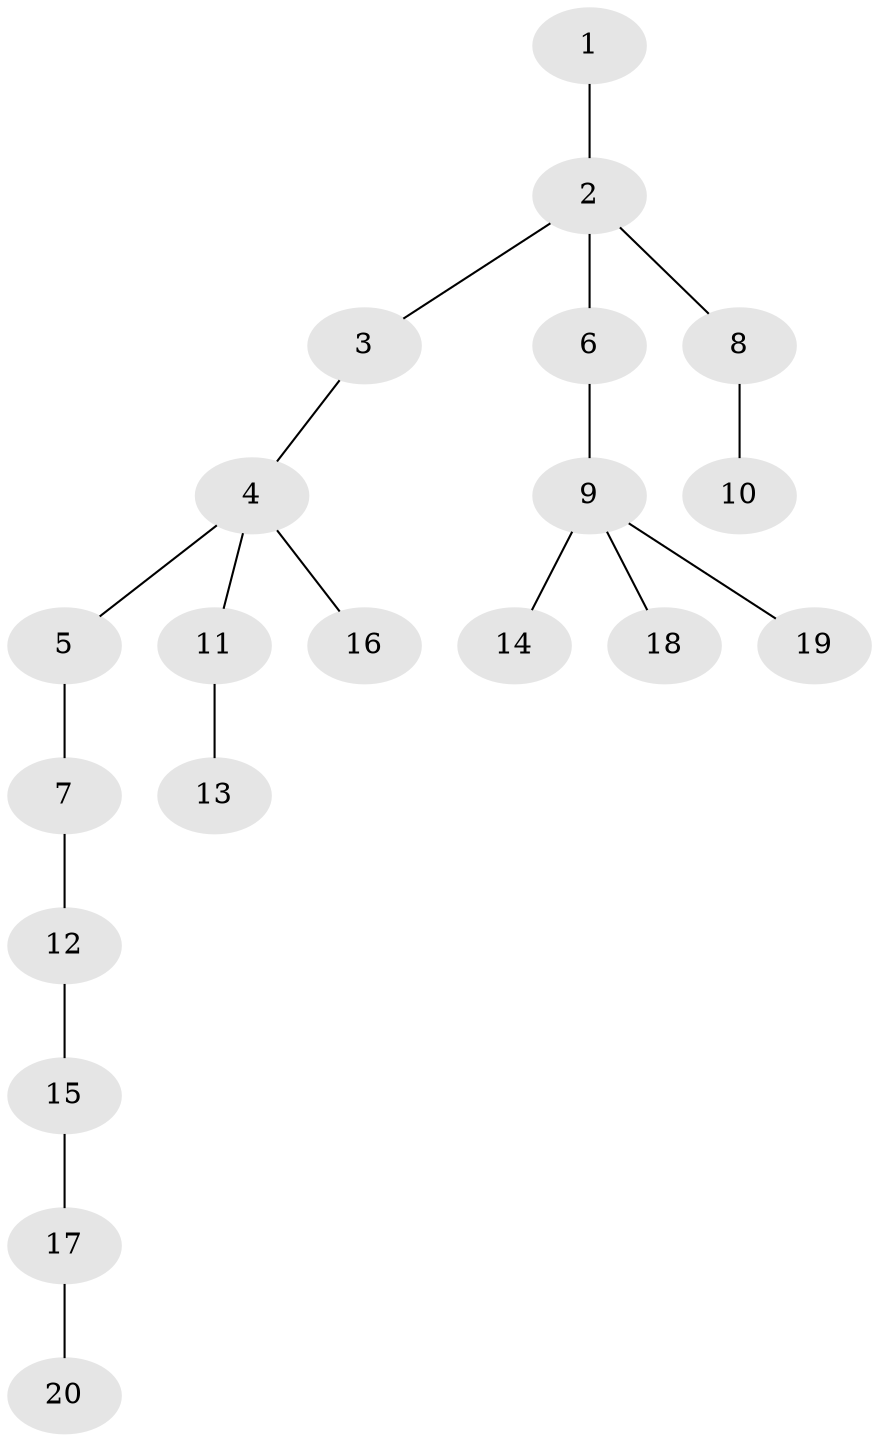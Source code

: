 // Generated by graph-tools (version 1.1) at 2025/46/02/15/25 05:46:28]
// undirected, 20 vertices, 19 edges
graph export_dot {
graph [start="1"]
  node [color=gray90,style=filled];
  1;
  2;
  3;
  4;
  5;
  6;
  7;
  8;
  9;
  10;
  11;
  12;
  13;
  14;
  15;
  16;
  17;
  18;
  19;
  20;
  1 -- 2;
  2 -- 3;
  2 -- 6;
  2 -- 8;
  3 -- 4;
  4 -- 5;
  4 -- 11;
  4 -- 16;
  5 -- 7;
  6 -- 9;
  7 -- 12;
  8 -- 10;
  9 -- 14;
  9 -- 18;
  9 -- 19;
  11 -- 13;
  12 -- 15;
  15 -- 17;
  17 -- 20;
}
